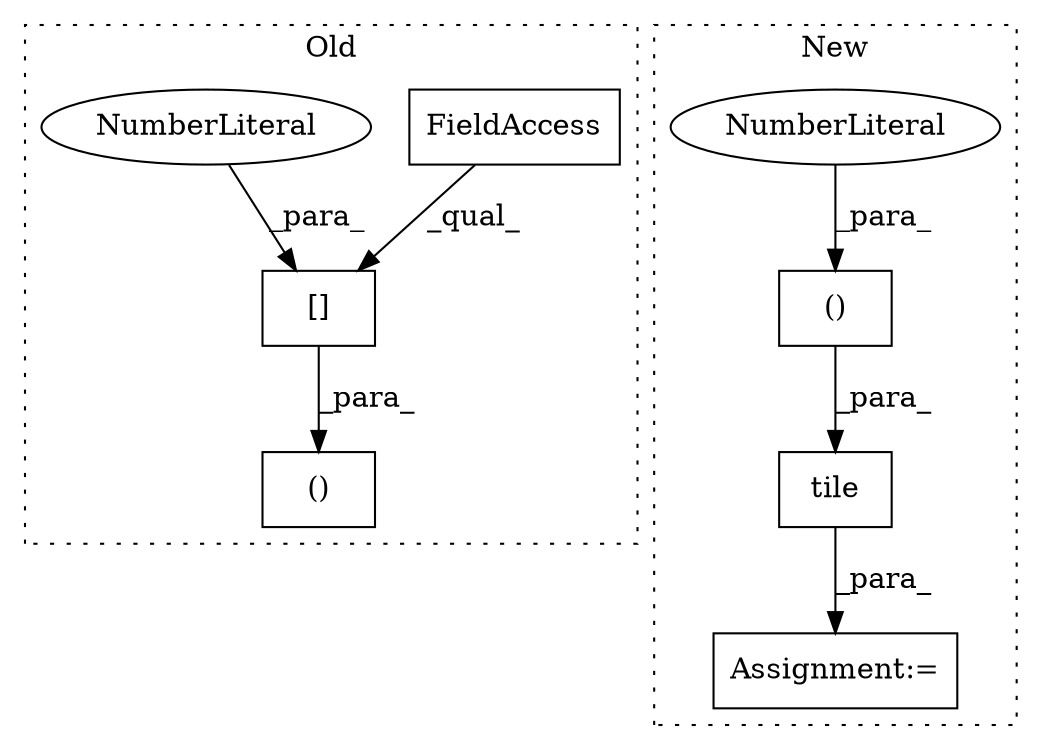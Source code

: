 digraph G {
subgraph cluster0 {
1 [label="[]" a="2" s="10086,10104" l="17,1" shape="box"];
6 [label="FieldAccess" a="22" s="10086" l="16" shape="box"];
7 [label="NumberLiteral" a="34" s="10103" l="1" shape="ellipse"];
8 [label="()" a="106" s="10086" l="83" shape="box"];
label = "Old";
style="dotted";
}
subgraph cluster1 {
2 [label="tile" a="32" s="10496,10561" l="5,2" shape="box"];
3 [label="Assignment:=" a="7" s="10477" l="1" shape="box"];
4 [label="()" a="106" s="10520" l="41" shape="box"];
5 [label="NumberLiteral" a="34" s="10560" l="1" shape="ellipse"];
label = "New";
style="dotted";
}
1 -> 8 [label="_para_"];
2 -> 3 [label="_para_"];
4 -> 2 [label="_para_"];
5 -> 4 [label="_para_"];
6 -> 1 [label="_qual_"];
7 -> 1 [label="_para_"];
}